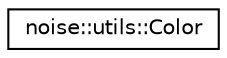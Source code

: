 digraph "Graphical Class Hierarchy"
{
  edge [fontname="Helvetica",fontsize="10",labelfontname="Helvetica",labelfontsize="10"];
  node [fontname="Helvetica",fontsize="10",shape=record];
  rankdir="LR";
  Node1 [label="noise::utils::Color",height=0.2,width=0.4,color="black", fillcolor="white", style="filled",URL="$classnoise_1_1utils_1_1_color.html"];
}

